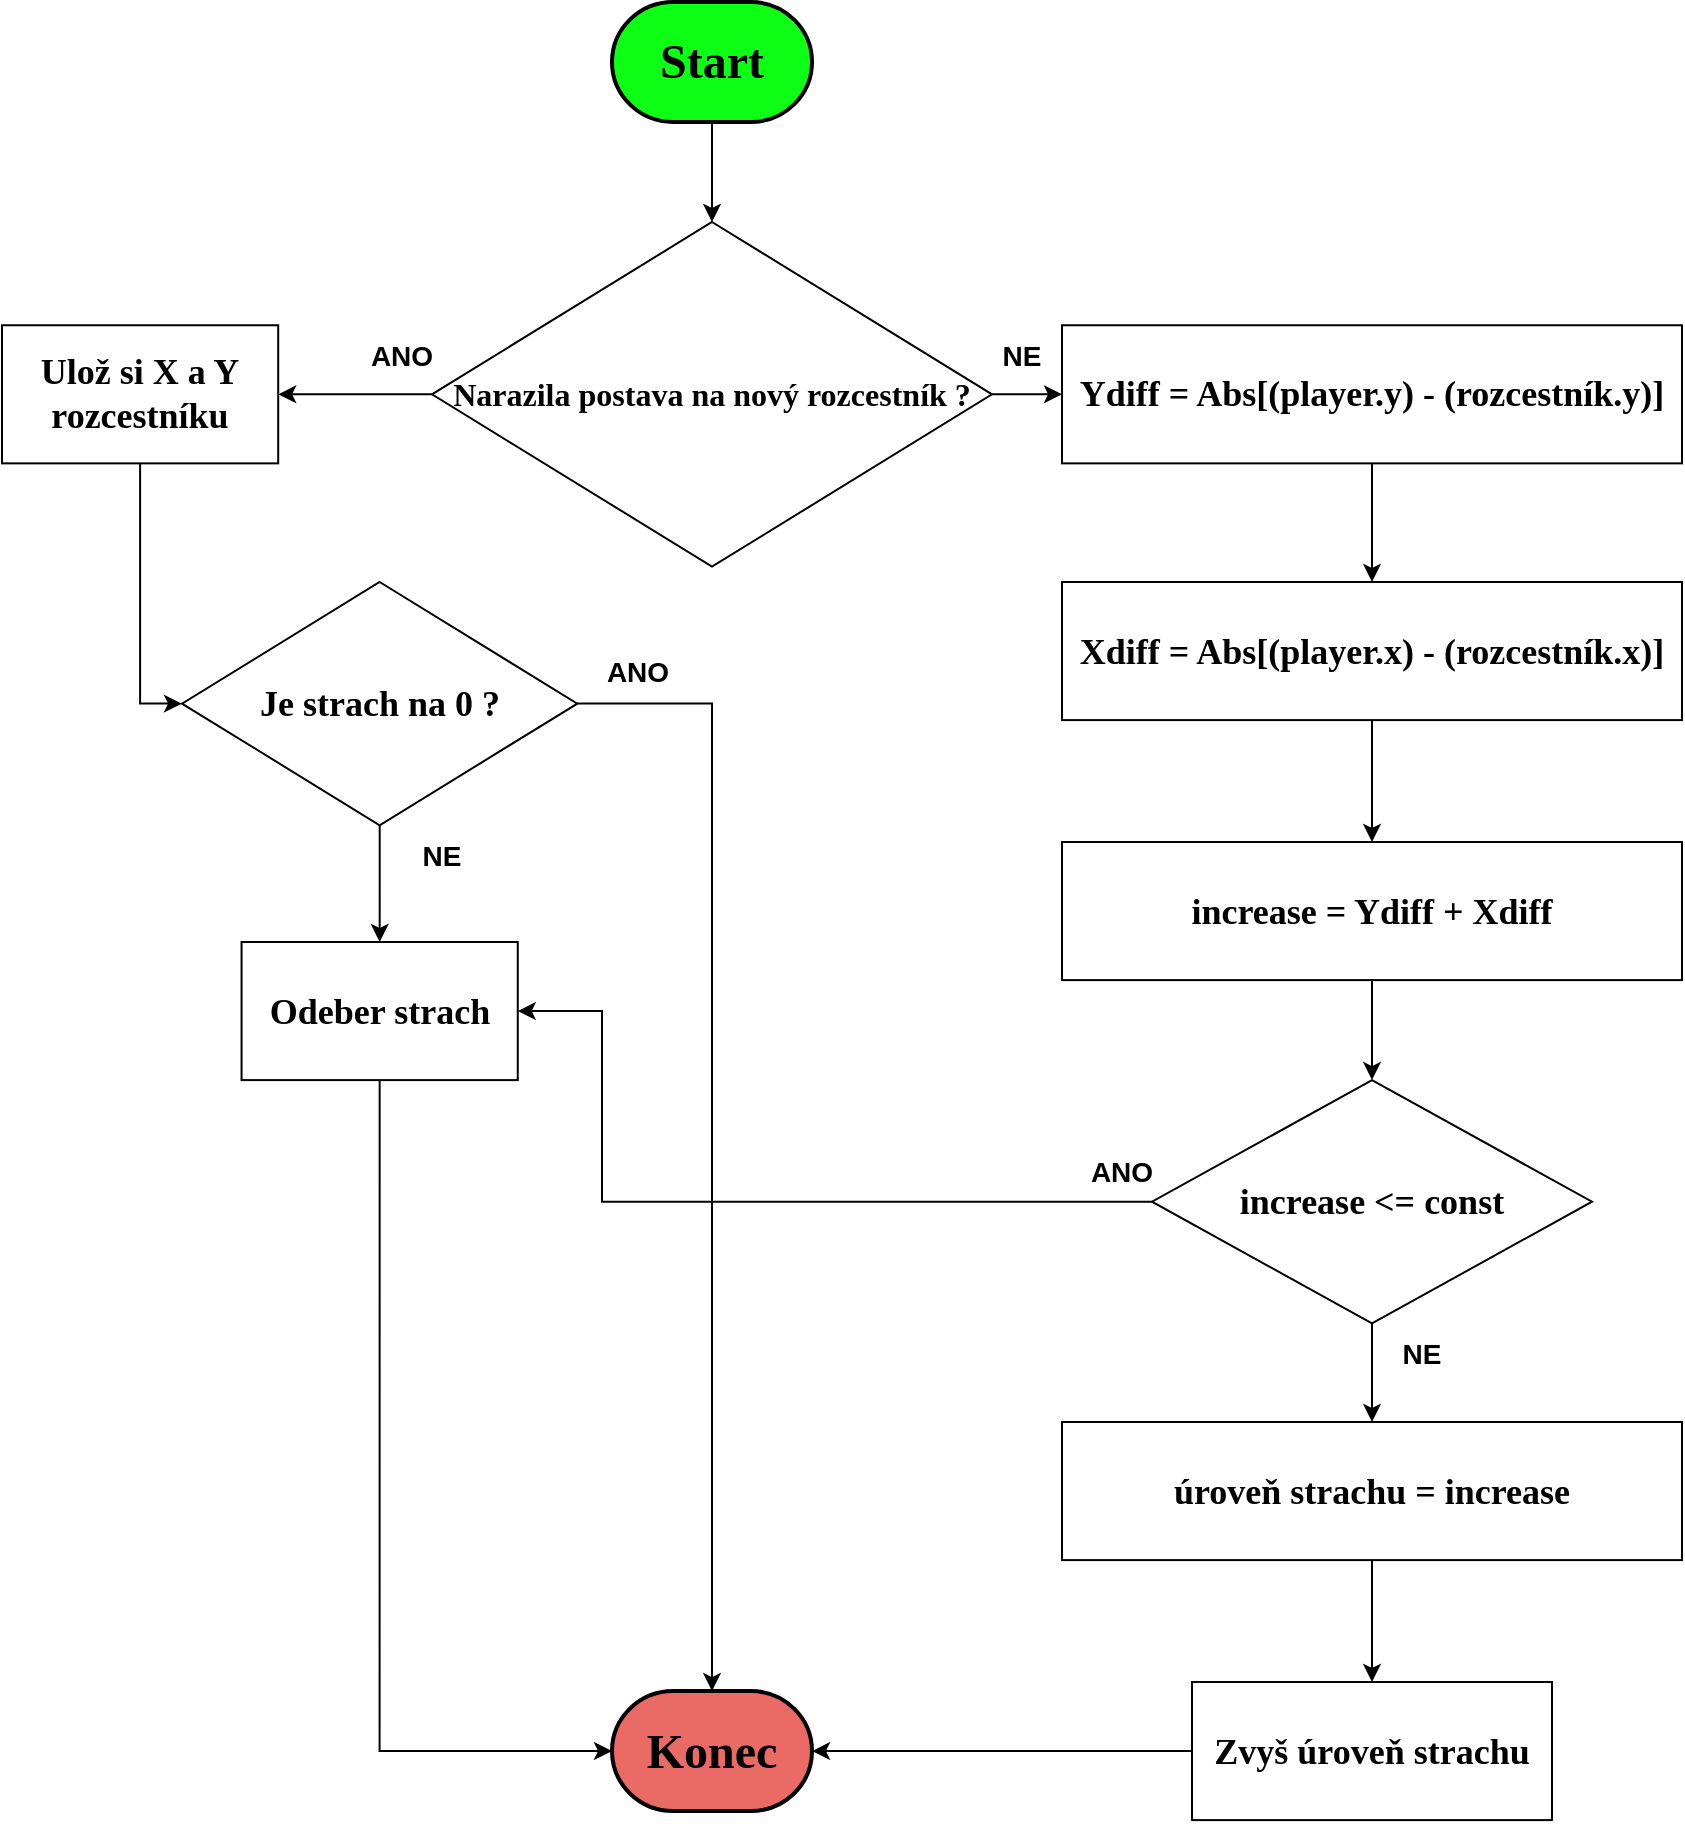 <mxfile version="24.2.3" type="device">
  <diagram name="Stránka-1" id="LXQTFH3VGPmVba7UyKCK">
    <mxGraphModel dx="2585" dy="15" grid="1" gridSize="10" guides="1" tooltips="1" connect="1" arrows="1" fold="1" page="1" pageScale="1" pageWidth="850" pageHeight="1100" math="0" shadow="0">
      <root>
        <mxCell id="0" />
        <mxCell id="1" parent="0" />
        <mxCell id="x1VUNsYhzXpuXnarCd_2-7" style="edgeStyle=orthogonalEdgeStyle;rounded=0;orthogonalLoop=1;jettySize=auto;html=1;entryX=0.5;entryY=0;entryDx=0;entryDy=0;" edge="1" parent="1" source="x1VUNsYhzXpuXnarCd_2-1" target="x1VUNsYhzXpuXnarCd_2-3">
          <mxGeometry relative="1" as="geometry" />
        </mxCell>
        <mxCell id="x1VUNsYhzXpuXnarCd_2-1" value="&lt;font face=&quot;Verdana&quot; style=&quot;font-size: 24px;&quot;&gt;&lt;b&gt;Start&lt;/b&gt;&lt;/font&gt;" style="strokeWidth=2;html=1;shape=mxgraph.flowchart.terminator;whiteSpace=wrap;fillColor=#0DFF15;" vertex="1" parent="1">
          <mxGeometry x="315" y="1150" width="100" height="60" as="geometry" />
        </mxCell>
        <mxCell id="x1VUNsYhzXpuXnarCd_2-2" value="&lt;font face=&quot;Verdana&quot; style=&quot;font-size: 24px;&quot;&gt;&lt;b&gt;Konec&lt;/b&gt;&lt;/font&gt;" style="strokeWidth=2;html=1;shape=mxgraph.flowchart.terminator;whiteSpace=wrap;fillColor=#EA6B66;" vertex="1" parent="1">
          <mxGeometry x="315" y="1994.52" width="100" height="60" as="geometry" />
        </mxCell>
        <mxCell id="x1VUNsYhzXpuXnarCd_2-11" style="edgeStyle=orthogonalEdgeStyle;rounded=0;orthogonalLoop=1;jettySize=auto;html=1;entryX=1;entryY=0.5;entryDx=0;entryDy=0;" edge="1" parent="1" source="x1VUNsYhzXpuXnarCd_2-3" target="x1VUNsYhzXpuXnarCd_2-4">
          <mxGeometry relative="1" as="geometry" />
        </mxCell>
        <mxCell id="x1VUNsYhzXpuXnarCd_2-15" style="edgeStyle=orthogonalEdgeStyle;rounded=0;orthogonalLoop=1;jettySize=auto;html=1;entryX=0;entryY=0.5;entryDx=0;entryDy=0;" edge="1" parent="1" source="x1VUNsYhzXpuXnarCd_2-3" target="x1VUNsYhzXpuXnarCd_2-14">
          <mxGeometry relative="1" as="geometry" />
        </mxCell>
        <mxCell id="x1VUNsYhzXpuXnarCd_2-3" value="&lt;font face=&quot;Verdana&quot;&gt;&lt;span style=&quot;font-size: 16px;&quot;&gt;&lt;b&gt;Narazila postava na nový rozcestník ?&lt;/b&gt;&lt;/span&gt;&lt;/font&gt;" style="rhombus;whiteSpace=wrap;html=1;" vertex="1" parent="1">
          <mxGeometry x="225" y="1260" width="280" height="172.31" as="geometry" />
        </mxCell>
        <mxCell id="x1VUNsYhzXpuXnarCd_2-29" style="edgeStyle=orthogonalEdgeStyle;rounded=0;orthogonalLoop=1;jettySize=auto;html=1;entryX=0;entryY=0.5;entryDx=0;entryDy=0;" edge="1" parent="1" source="x1VUNsYhzXpuXnarCd_2-4" target="x1VUNsYhzXpuXnarCd_2-28">
          <mxGeometry relative="1" as="geometry" />
        </mxCell>
        <mxCell id="x1VUNsYhzXpuXnarCd_2-4" value="&lt;font style=&quot;font-size: 18px;&quot; face=&quot;Verdana&quot;&gt;&lt;b style=&quot;&quot;&gt;Ulož si X a Y rozcestníku&lt;/b&gt;&lt;/font&gt;" style="rounded=0;whiteSpace=wrap;html=1;" vertex="1" parent="1">
          <mxGeometry x="10" y="1311.63" width="138.1" height="69.05" as="geometry" />
        </mxCell>
        <mxCell id="x1VUNsYhzXpuXnarCd_2-5" value="&lt;font style=&quot;font-size: 14px;&quot;&gt;&lt;b&gt;NE&lt;/b&gt;&lt;/font&gt;" style="text;html=1;align=center;verticalAlign=middle;whiteSpace=wrap;rounded=0;" vertex="1" parent="1">
          <mxGeometry x="490" y="1311.63" width="60" height="30" as="geometry" />
        </mxCell>
        <mxCell id="x1VUNsYhzXpuXnarCd_2-6" value="&lt;font style=&quot;font-size: 14px;&quot;&gt;&lt;b&gt;ANO&lt;/b&gt;&lt;/font&gt;" style="text;html=1;align=center;verticalAlign=middle;whiteSpace=wrap;rounded=0;" vertex="1" parent="1">
          <mxGeometry x="180" y="1311.63" width="60" height="30" as="geometry" />
        </mxCell>
        <mxCell id="x1VUNsYhzXpuXnarCd_2-18" style="edgeStyle=orthogonalEdgeStyle;rounded=0;orthogonalLoop=1;jettySize=auto;html=1;entryX=0.5;entryY=0;entryDx=0;entryDy=0;" edge="1" parent="1" source="x1VUNsYhzXpuXnarCd_2-14" target="x1VUNsYhzXpuXnarCd_2-17">
          <mxGeometry relative="1" as="geometry" />
        </mxCell>
        <mxCell id="x1VUNsYhzXpuXnarCd_2-14" value="&lt;font style=&quot;font-size: 18px;&quot; face=&quot;Verdana&quot;&gt;&lt;b style=&quot;&quot;&gt;Ydiff = Abs[(player.y) - (rozcestník.y)]&lt;/b&gt;&lt;/font&gt;" style="rounded=0;whiteSpace=wrap;html=1;" vertex="1" parent="1">
          <mxGeometry x="540" y="1311.63" width="310" height="69.05" as="geometry" />
        </mxCell>
        <mxCell id="x1VUNsYhzXpuXnarCd_2-20" style="edgeStyle=orthogonalEdgeStyle;rounded=0;orthogonalLoop=1;jettySize=auto;html=1;entryX=0.5;entryY=0;entryDx=0;entryDy=0;" edge="1" parent="1" source="x1VUNsYhzXpuXnarCd_2-17" target="x1VUNsYhzXpuXnarCd_2-19">
          <mxGeometry relative="1" as="geometry" />
        </mxCell>
        <mxCell id="x1VUNsYhzXpuXnarCd_2-17" value="&lt;font style=&quot;font-size: 18px;&quot; face=&quot;Verdana&quot;&gt;&lt;b style=&quot;&quot;&gt;Xdiff = Abs[(player.x) - (rozcestník.x)]&lt;/b&gt;&lt;/font&gt;" style="rounded=0;whiteSpace=wrap;html=1;" vertex="1" parent="1">
          <mxGeometry x="540" y="1440" width="310" height="69.05" as="geometry" />
        </mxCell>
        <mxCell id="x1VUNsYhzXpuXnarCd_2-39" style="edgeStyle=orthogonalEdgeStyle;rounded=0;orthogonalLoop=1;jettySize=auto;html=1;entryX=0.5;entryY=0;entryDx=0;entryDy=0;" edge="1" parent="1" source="x1VUNsYhzXpuXnarCd_2-19" target="x1VUNsYhzXpuXnarCd_2-38">
          <mxGeometry relative="1" as="geometry" />
        </mxCell>
        <mxCell id="x1VUNsYhzXpuXnarCd_2-19" value="&lt;font style=&quot;font-size: 18px;&quot; face=&quot;Verdana&quot;&gt;&lt;b style=&quot;&quot;&gt;increase = Ydiff + Xdiff&lt;/b&gt;&lt;/font&gt;" style="rounded=0;whiteSpace=wrap;html=1;" vertex="1" parent="1">
          <mxGeometry x="540" y="1570" width="310" height="69.05" as="geometry" />
        </mxCell>
        <mxCell id="x1VUNsYhzXpuXnarCd_2-43" style="edgeStyle=orthogonalEdgeStyle;rounded=0;orthogonalLoop=1;jettySize=auto;html=1;entryX=0.5;entryY=0;entryDx=0;entryDy=0;" edge="1" parent="1" source="x1VUNsYhzXpuXnarCd_2-21" target="x1VUNsYhzXpuXnarCd_2-24">
          <mxGeometry relative="1" as="geometry" />
        </mxCell>
        <mxCell id="x1VUNsYhzXpuXnarCd_2-21" value="&lt;font face=&quot;Verdana&quot;&gt;&lt;span style=&quot;font-size: 18px;&quot;&gt;&lt;b&gt;úroveň strachu = increase&lt;/b&gt;&lt;/span&gt;&lt;/font&gt;" style="rounded=0;whiteSpace=wrap;html=1;" vertex="1" parent="1">
          <mxGeometry x="540" y="1860" width="310" height="69.05" as="geometry" />
        </mxCell>
        <mxCell id="x1VUNsYhzXpuXnarCd_2-24" value="&lt;font face=&quot;Verdana&quot;&gt;&lt;span style=&quot;font-size: 18px;&quot;&gt;&lt;b&gt;Zvyš úroveň strachu&lt;/b&gt;&lt;/span&gt;&lt;/font&gt;" style="rounded=0;whiteSpace=wrap;html=1;" vertex="1" parent="1">
          <mxGeometry x="605" y="1990" width="180" height="69.05" as="geometry" />
        </mxCell>
        <mxCell id="x1VUNsYhzXpuXnarCd_2-31" style="edgeStyle=orthogonalEdgeStyle;rounded=0;orthogonalLoop=1;jettySize=auto;html=1;entryX=0.5;entryY=0;entryDx=0;entryDy=0;" edge="1" parent="1" source="x1VUNsYhzXpuXnarCd_2-28" target="x1VUNsYhzXpuXnarCd_2-30">
          <mxGeometry relative="1" as="geometry" />
        </mxCell>
        <mxCell id="x1VUNsYhzXpuXnarCd_2-28" value="&lt;font style=&quot;font-size: 18px;&quot; face=&quot;Verdana&quot;&gt;&lt;b style=&quot;&quot;&gt;Je strach na 0 ?&lt;/b&gt;&lt;/font&gt;" style="rhombus;whiteSpace=wrap;html=1;" vertex="1" parent="1">
          <mxGeometry x="100" y="1440" width="197.65" height="121.63" as="geometry" />
        </mxCell>
        <mxCell id="x1VUNsYhzXpuXnarCd_2-30" value="&lt;font style=&quot;font-size: 18px;&quot; face=&quot;Verdana&quot;&gt;&lt;b style=&quot;&quot;&gt;Odeber strach&lt;/b&gt;&lt;/font&gt;" style="rounded=0;whiteSpace=wrap;html=1;" vertex="1" parent="1">
          <mxGeometry x="129.78" y="1620" width="138.1" height="69.05" as="geometry" />
        </mxCell>
        <mxCell id="x1VUNsYhzXpuXnarCd_2-32" style="edgeStyle=orthogonalEdgeStyle;rounded=0;orthogonalLoop=1;jettySize=auto;html=1;exitX=0.5;exitY=1;exitDx=0;exitDy=0;entryX=0;entryY=0.5;entryDx=0;entryDy=0;entryPerimeter=0;" edge="1" parent="1" source="x1VUNsYhzXpuXnarCd_2-30" target="x1VUNsYhzXpuXnarCd_2-2">
          <mxGeometry relative="1" as="geometry" />
        </mxCell>
        <mxCell id="x1VUNsYhzXpuXnarCd_2-33" value="&lt;font style=&quot;font-size: 14px;&quot;&gt;&lt;b&gt;NE&lt;/b&gt;&lt;/font&gt;" style="text;html=1;align=center;verticalAlign=middle;whiteSpace=wrap;rounded=0;" vertex="1" parent="1">
          <mxGeometry x="200" y="1561.63" width="60" height="30" as="geometry" />
        </mxCell>
        <mxCell id="x1VUNsYhzXpuXnarCd_2-36" value="&lt;font style=&quot;font-size: 14px;&quot;&gt;&lt;b&gt;ANO&lt;/b&gt;&lt;/font&gt;" style="text;html=1;align=center;verticalAlign=middle;whiteSpace=wrap;rounded=0;" vertex="1" parent="1">
          <mxGeometry x="297.65" y="1470" width="60" height="30" as="geometry" />
        </mxCell>
        <mxCell id="x1VUNsYhzXpuXnarCd_2-40" style="edgeStyle=orthogonalEdgeStyle;rounded=0;orthogonalLoop=1;jettySize=auto;html=1;entryX=1;entryY=0.5;entryDx=0;entryDy=0;" edge="1" parent="1" source="x1VUNsYhzXpuXnarCd_2-38" target="x1VUNsYhzXpuXnarCd_2-30">
          <mxGeometry relative="1" as="geometry">
            <Array as="points">
              <mxPoint x="310" y="1750" />
              <mxPoint x="310" y="1655" />
            </Array>
          </mxGeometry>
        </mxCell>
        <mxCell id="x1VUNsYhzXpuXnarCd_2-42" style="edgeStyle=orthogonalEdgeStyle;rounded=0;orthogonalLoop=1;jettySize=auto;html=1;entryX=0.5;entryY=0;entryDx=0;entryDy=0;" edge="1" parent="1" source="x1VUNsYhzXpuXnarCd_2-38" target="x1VUNsYhzXpuXnarCd_2-21">
          <mxGeometry relative="1" as="geometry" />
        </mxCell>
        <mxCell id="x1VUNsYhzXpuXnarCd_2-38" value="&lt;font style=&quot;font-size: 18px;&quot; face=&quot;Verdana&quot;&gt;&lt;b style=&quot;&quot;&gt;increase &amp;lt;= const&lt;/b&gt;&lt;/font&gt;" style="rhombus;whiteSpace=wrap;html=1;" vertex="1" parent="1">
          <mxGeometry x="585" y="1689.05" width="220" height="121.63" as="geometry" />
        </mxCell>
        <mxCell id="x1VUNsYhzXpuXnarCd_2-41" value="&lt;font style=&quot;font-size: 14px;&quot;&gt;&lt;b&gt;ANO&lt;/b&gt;&lt;/font&gt;" style="text;html=1;align=center;verticalAlign=middle;whiteSpace=wrap;rounded=0;" vertex="1" parent="1">
          <mxGeometry x="540" y="1720" width="60" height="30" as="geometry" />
        </mxCell>
        <mxCell id="x1VUNsYhzXpuXnarCd_2-44" value="&lt;font style=&quot;font-size: 14px;&quot;&gt;&lt;b&gt;NE&lt;/b&gt;&lt;/font&gt;" style="text;html=1;align=center;verticalAlign=middle;whiteSpace=wrap;rounded=0;" vertex="1" parent="1">
          <mxGeometry x="690" y="1810.68" width="60" height="30" as="geometry" />
        </mxCell>
        <mxCell id="x1VUNsYhzXpuXnarCd_2-45" style="edgeStyle=orthogonalEdgeStyle;rounded=0;orthogonalLoop=1;jettySize=auto;html=1;entryX=1;entryY=0.5;entryDx=0;entryDy=0;entryPerimeter=0;" edge="1" parent="1" source="x1VUNsYhzXpuXnarCd_2-24" target="x1VUNsYhzXpuXnarCd_2-2">
          <mxGeometry relative="1" as="geometry" />
        </mxCell>
        <mxCell id="x1VUNsYhzXpuXnarCd_2-46" style="edgeStyle=orthogonalEdgeStyle;rounded=0;orthogonalLoop=1;jettySize=auto;html=1;entryX=0.5;entryY=0;entryDx=0;entryDy=0;entryPerimeter=0;" edge="1" parent="1" source="x1VUNsYhzXpuXnarCd_2-28" target="x1VUNsYhzXpuXnarCd_2-2">
          <mxGeometry relative="1" as="geometry" />
        </mxCell>
      </root>
    </mxGraphModel>
  </diagram>
</mxfile>

